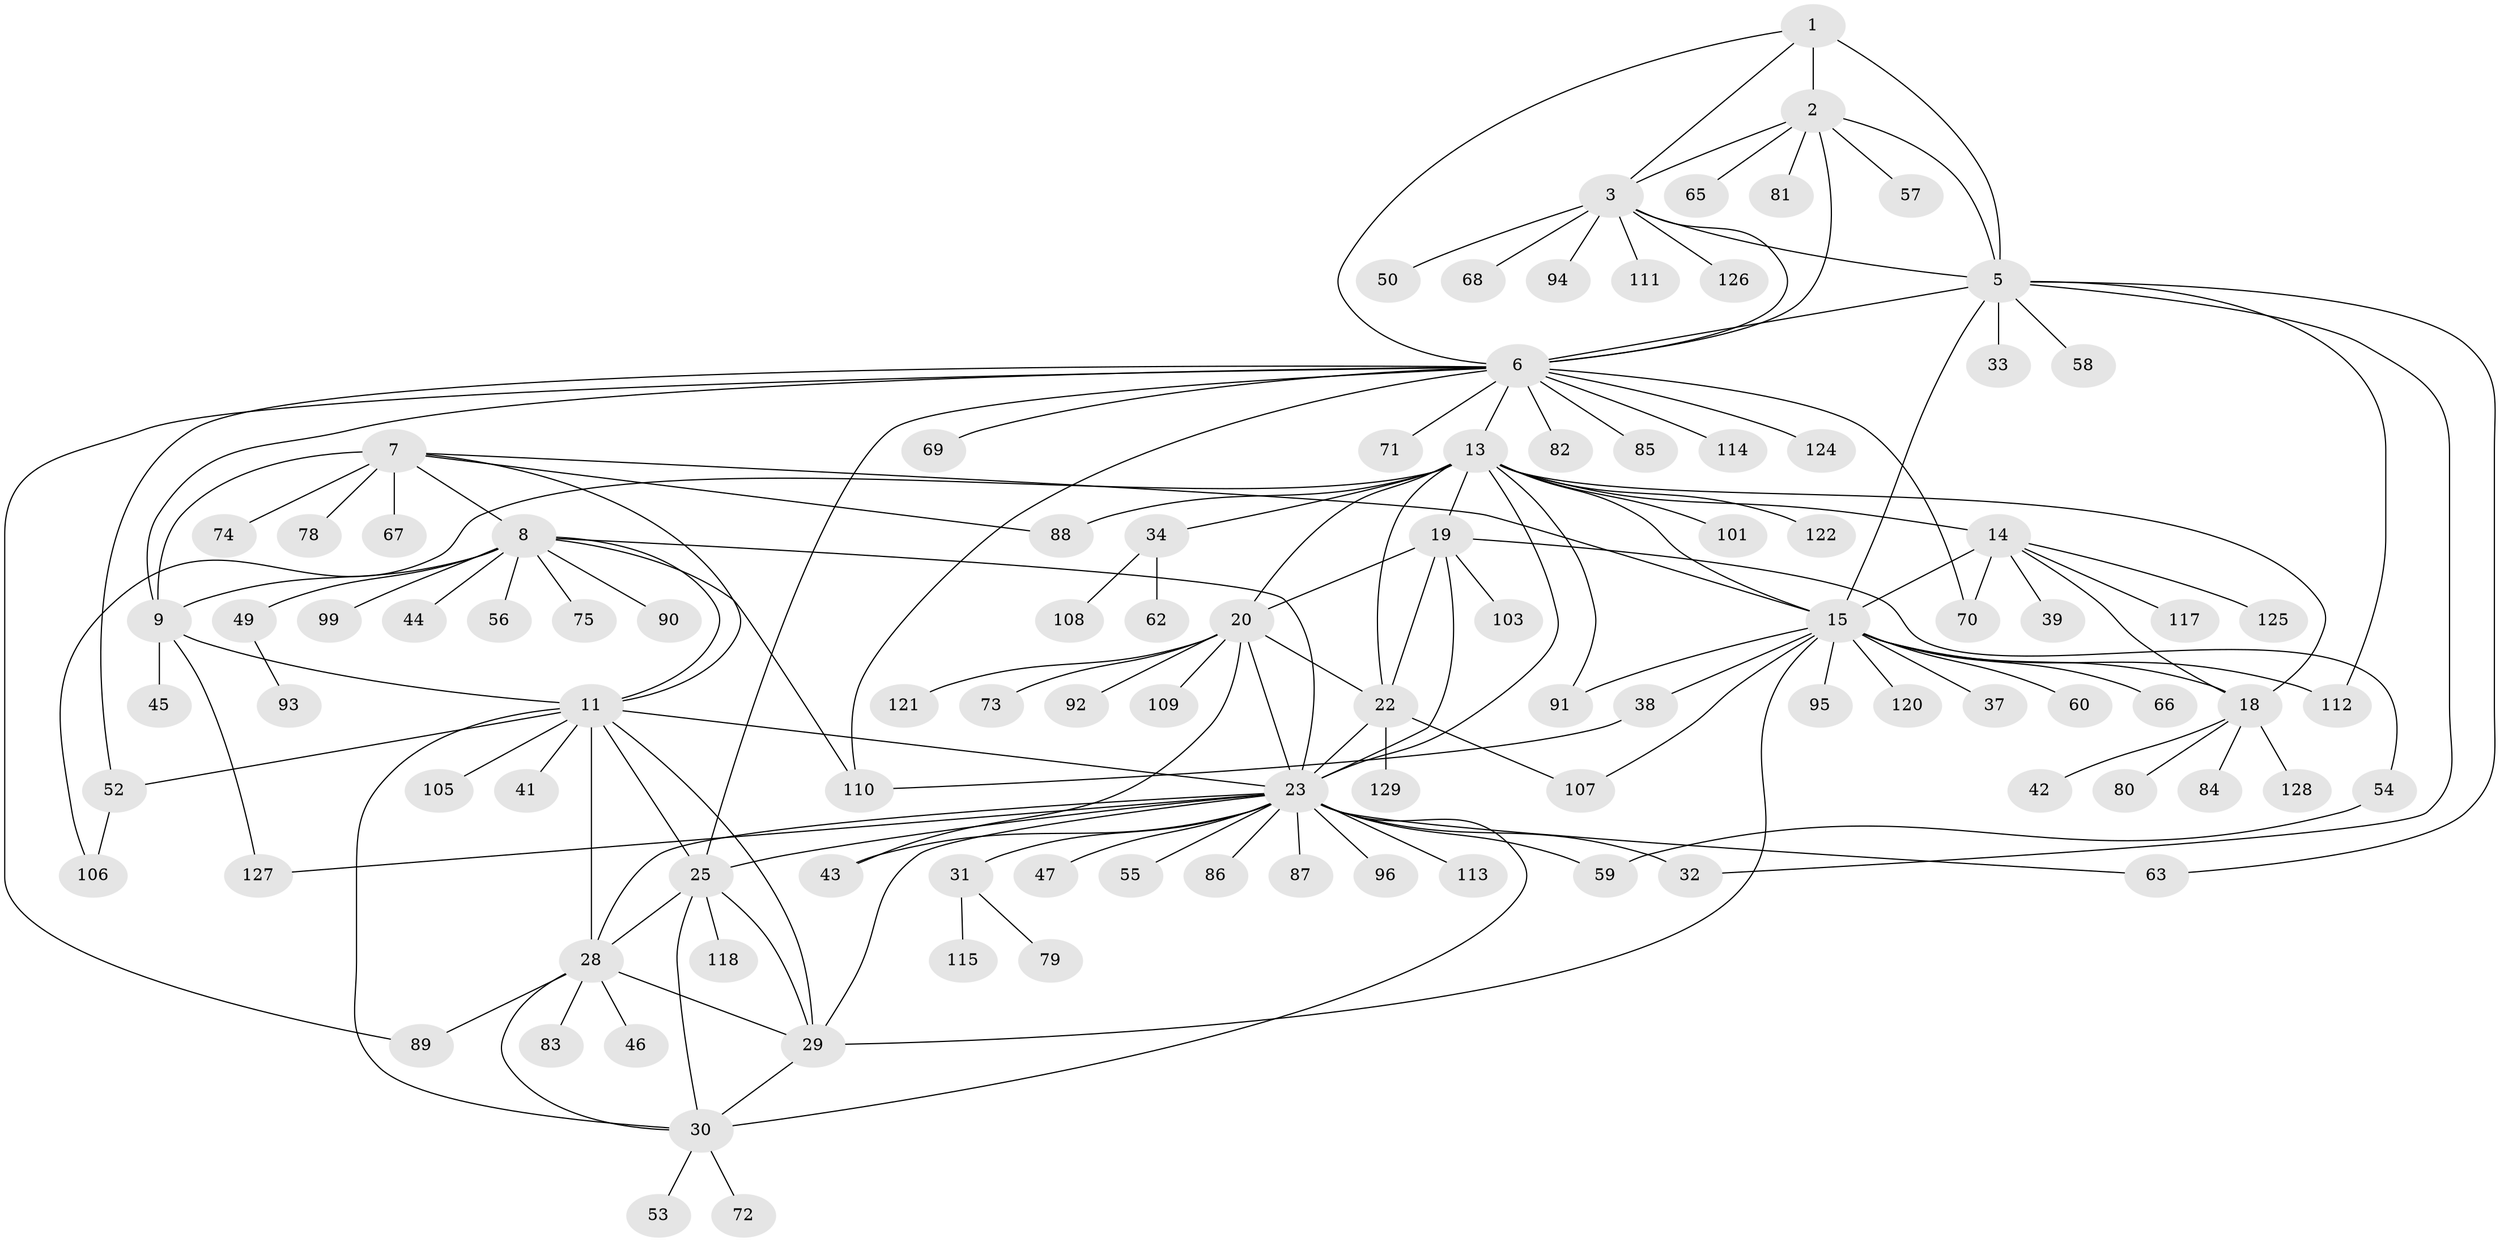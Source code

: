 // original degree distribution, {5: 0.023255813953488372, 11: 0.015503875968992248, 8: 0.031007751937984496, 19: 0.007751937984496124, 9: 0.03875968992248062, 14: 0.007751937984496124, 6: 0.03875968992248062, 10: 0.023255813953488372, 15: 0.015503875968992248, 7: 0.031007751937984496, 3: 0.06201550387596899, 2: 0.15503875968992248, 1: 0.5503875968992248}
// Generated by graph-tools (version 1.1) at 2025/42/03/06/25 10:42:09]
// undirected, 103 vertices, 151 edges
graph export_dot {
graph [start="1"]
  node [color=gray90,style=filled];
  1;
  2 [super="+4"];
  3 [super="+61"];
  5;
  6 [super="+104"];
  7 [super="+12"];
  8 [super="+40"];
  9 [super="+10"];
  11 [super="+27"];
  13 [super="+24"];
  14 [super="+16"];
  15 [super="+17"];
  18 [super="+51"];
  19 [super="+36"];
  20 [super="+21"];
  22 [super="+77"];
  23 [super="+26"];
  25 [super="+98"];
  28 [super="+119"];
  29 [super="+35"];
  30;
  31 [super="+97"];
  32;
  33 [super="+48"];
  34;
  37;
  38 [super="+116"];
  39;
  41;
  42;
  43 [super="+102"];
  44;
  45;
  46;
  47;
  49 [super="+76"];
  50;
  52;
  53;
  54 [super="+64"];
  55;
  56;
  57;
  58 [super="+123"];
  59;
  60;
  62;
  63;
  65;
  66 [super="+100"];
  67;
  68;
  69;
  70;
  71;
  72;
  73;
  74;
  75;
  78;
  79;
  80;
  81;
  82;
  83;
  84;
  85;
  86;
  87;
  88;
  89;
  90;
  91;
  92;
  93;
  94;
  95;
  96;
  99;
  101;
  103;
  105;
  106;
  107;
  108;
  109;
  110;
  111;
  112;
  113;
  114;
  115;
  117;
  118;
  120;
  121;
  122;
  124;
  125;
  126;
  127;
  128;
  129;
  1 -- 2 [weight=2];
  1 -- 3;
  1 -- 5;
  1 -- 6;
  2 -- 3 [weight=2];
  2 -- 5 [weight=2];
  2 -- 6 [weight=2];
  2 -- 65;
  2 -- 81;
  2 -- 57;
  3 -- 5;
  3 -- 6;
  3 -- 50;
  3 -- 68;
  3 -- 94;
  3 -- 111;
  3 -- 126;
  5 -- 6;
  5 -- 32;
  5 -- 33;
  5 -- 58;
  5 -- 63;
  5 -- 112;
  5 -- 15;
  6 -- 25;
  6 -- 52;
  6 -- 69;
  6 -- 70;
  6 -- 71;
  6 -- 82;
  6 -- 85;
  6 -- 89;
  6 -- 110;
  6 -- 114;
  6 -- 124;
  6 -- 13;
  6 -- 9;
  7 -- 8 [weight=2];
  7 -- 9 [weight=4];
  7 -- 11 [weight=2];
  7 -- 15;
  7 -- 74;
  7 -- 78;
  7 -- 88;
  7 -- 67;
  8 -- 9 [weight=2];
  8 -- 11;
  8 -- 23;
  8 -- 44;
  8 -- 49;
  8 -- 56;
  8 -- 75;
  8 -- 90;
  8 -- 99;
  8 -- 110;
  9 -- 11 [weight=2];
  9 -- 45;
  9 -- 127;
  11 -- 41;
  11 -- 105;
  11 -- 52;
  11 -- 23;
  11 -- 25;
  11 -- 28;
  11 -- 29;
  11 -- 30;
  13 -- 14 [weight=2];
  13 -- 15 [weight=2];
  13 -- 18;
  13 -- 34;
  13 -- 101;
  13 -- 106;
  13 -- 122 [weight=2];
  13 -- 19;
  13 -- 20 [weight=2];
  13 -- 22;
  13 -- 23;
  13 -- 88;
  13 -- 91;
  14 -- 15 [weight=4];
  14 -- 18 [weight=2];
  14 -- 39;
  14 -- 70;
  14 -- 117;
  14 -- 125;
  15 -- 18 [weight=2];
  15 -- 29;
  15 -- 37;
  15 -- 38;
  15 -- 66;
  15 -- 91;
  15 -- 95;
  15 -- 107;
  15 -- 112;
  15 -- 120;
  15 -- 60;
  18 -- 42;
  18 -- 80;
  18 -- 128;
  18 -- 84;
  19 -- 20 [weight=2];
  19 -- 22;
  19 -- 23;
  19 -- 54;
  19 -- 103;
  20 -- 22 [weight=2];
  20 -- 23 [weight=2];
  20 -- 43;
  20 -- 92;
  20 -- 109;
  20 -- 121;
  20 -- 73;
  22 -- 23;
  22 -- 107;
  22 -- 129;
  23 -- 47;
  23 -- 55;
  23 -- 127;
  23 -- 32;
  23 -- 96;
  23 -- 43;
  23 -- 31;
  23 -- 113;
  23 -- 86;
  23 -- 87;
  23 -- 25;
  23 -- 59;
  23 -- 28;
  23 -- 29;
  23 -- 30;
  23 -- 63;
  25 -- 28;
  25 -- 29;
  25 -- 30;
  25 -- 118;
  28 -- 29;
  28 -- 30;
  28 -- 46;
  28 -- 83;
  28 -- 89;
  29 -- 30;
  30 -- 53;
  30 -- 72;
  31 -- 79;
  31 -- 115;
  34 -- 62;
  34 -- 108;
  38 -- 110;
  49 -- 93;
  52 -- 106;
  54 -- 59;
}
